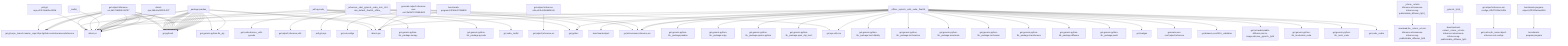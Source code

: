 graph TD
    app-mlperf-inference,d775cac873ee4231_(_reference,_sdxl,_pytorch,_cuda,_test,_r5.0-dev_default,_float16,_offline_) --> detect,os
    app-mlperf-inference,d775cac873ee4231_(_reference,_sdxl,_pytorch,_cuda,_test,_r5.0-dev_default,_float16,_offline_) --> get,sys-utils-cm
    app-mlperf-inference,d775cac873ee4231_(_reference,_sdxl,_pytorch,_cuda,_test,_r5.0-dev_default,_float16,_offline_) --> get,python
    get-mlperf-inference-src,4b57186581024797 --> detect,os
    get-mlperf-inference-src,4b57186581024797 --> get,python3
    get-mlperf-inference-src,4b57186581024797 --> get,git,repo,_branch.master,_repo.https://github.com/mlcommons/inference
    app-mlperf-inference,d775cac873ee4231_(_reference,_sdxl,_pytorch,_cuda,_test,_r5.0-dev_default,_float16,_offline_) --> get,mlcommons,inference,src
    pull-git-repo,c23132ed65c4421d --> detect,os
    app-mlperf-inference,d775cac873ee4231_(_reference,_sdxl,_pytorch,_cuda,_test,_r5.0-dev_default,_float16,_offline_) --> pull,git,repo
    get-mlperf-inference-src,4b57186581024797 --> detect,os
    get-mlperf-inference-src,4b57186581024797 --> get,python3
    get-mlperf-inference-src,4b57186581024797 --> get,git,repo,_branch.master,_repo.https://github.com/mlcommons/inference
    get-mlperf-inference-utils,e341e5f86d8342e5 --> get,mlperf,inference,src
    app-mlperf-inference,d775cac873ee4231_(_reference,_sdxl,_pytorch,_cuda,_test,_r5.0-dev_default,_float16,_offline_) --> get,mlperf,inference,utils
    get-cuda,46d133d9ef92422d_(_toolkit_) --> detect,os
    get-cuda-devices,7a3ede4d3558427a_(_with-pycuda_) --> get,cuda,_toolkit
    get-cuda-devices,7a3ede4d3558427a_(_with-pycuda_) --> get,python3
    get-generic-python-lib,94b62a682bc44791_(_package.pycuda_) --> detect,os
    detect-cpu,586c8a43320142f7 --> detect,os
    get-generic-python-lib,94b62a682bc44791_(_package.pycuda_) --> detect,cpu
    get-generic-python-lib,94b62a682bc44791_(_package.pycuda_) --> get,python3
    get-generic-python-lib,94b62a682bc44791_(_pip_) --> get,python3
    get-generic-python-lib,94b62a682bc44791_(_package.pycuda_) --> get,generic-python-lib,_pip
    get-cuda-devices,7a3ede4d3558427a_(_with-pycuda_) --> get,generic-python-lib,_package.pycuda
    get-generic-python-lib,94b62a682bc44791_(_package.numpy_) --> detect,os
    detect-cpu,586c8a43320142f7 --> detect,os
    get-generic-python-lib,94b62a682bc44791_(_package.numpy_) --> detect,cpu
    get-generic-python-lib,94b62a682bc44791_(_package.numpy_) --> get,python3
    get-generic-python-lib,94b62a682bc44791_(_pip_) --> get,python3
    get-generic-python-lib,94b62a682bc44791_(_package.numpy_) --> get,generic-python-lib,_pip
    get-cuda-devices,7a3ede4d3558427a_(_with-pycuda_) --> get,generic-python-lib,_package.numpy
    app-mlperf-inference,d775cac873ee4231_(_reference,_sdxl,_pytorch,_cuda,_test,_r5.0-dev_default,_float16,_offline_) --> get,cuda-devices,_with-pycuda
    app-mlperf-inference-mlcommons-python,ff149e9781fc4b65_(_offline,_pytorch,_sdxl,_cuda,_float16_) --> detect,os
    detect-cpu,586c8a43320142f7 --> detect,os
    app-mlperf-inference-mlcommons-python,ff149e9781fc4b65_(_offline,_pytorch,_sdxl,_cuda,_float16_) --> detect,cpu
    app-mlperf-inference-mlcommons-python,ff149e9781fc4b65_(_offline,_pytorch,_sdxl,_cuda,_float16_) --> get,sys-utils-cm
    app-mlperf-inference-mlcommons-python,ff149e9781fc4b65_(_offline,_pytorch,_sdxl,_cuda,_float16_) --> get,python
    app-mlperf-inference-mlcommons-python,ff149e9781fc4b65_(_offline,_pytorch,_sdxl,_cuda,_float16_) --> get,cuda,_cudnn
    get-generic-python-lib,94b62a682bc44791_(_torch_cuda_) --> get,python3
    app-mlperf-inference-mlcommons-python,ff149e9781fc4b65_(_offline,_pytorch,_sdxl,_cuda,_float16_) --> get,generic-python-lib,_torch_cuda
    get-generic-python-lib,94b62a682bc44791_(_torchvision_cuda_) --> get,python3
    app-mlperf-inference-mlcommons-python,ff149e9781fc4b65_(_offline,_pytorch,_sdxl,_cuda,_float16_) --> get,generic-python-lib,_torchvision_cuda
    download-and-extract,c67e81a4ce2649f5_(_rclone,_url.mlc-inference:mlcommons-inference-wg-public/stable_diffusion_fp16_) --> download,file,_rclone,_url.mlc-inference:mlcommons-inference-wg-public/stable_diffusion_fp16
    get-ml-model-stable-diffusion,22c6516b2d4d4c23_(_pytorch,_fp16_) --> download-and-extract,_rclone,_url.mlc-inference:mlcommons-inference-wg-public/stable_diffusion_fp16
    app-mlperf-inference-mlcommons-python,ff149e9781fc4b65_(_offline,_pytorch,_sdxl,_cuda,_float16_) --> get,ml-model,stable-diffusion,text-to-image,sdxl,raw,_pytorch,_fp16
    app-mlperf-inference-mlcommons-python,ff149e9781fc4b65_(_offline,_pytorch,_sdxl,_cuda,_float16_) --> get,dataset,coco2014,_validation
    generate-mlperf-inference-user-conf,3af4475745964b93 --> detect,os
    detect-cpu,586c8a43320142f7 --> detect,os
    generate-mlperf-inference-user-conf,3af4475745964b93 --> detect,cpu
    generate-mlperf-inference-user-conf,3af4475745964b93 --> get,python
    get-mlperf-inference-src,4b57186581024797 --> detect,os
    get-mlperf-inference-src,4b57186581024797 --> get,python3
    get-mlperf-inference-src,4b57186581024797 --> get,git,repo,_branch.master,_repo.https://github.com/mlcommons/inference
    generate-mlperf-inference-user-conf,3af4475745964b93 --> get,mlcommons,inference,src
    get-mlperf-inference-sut-configs,c2fbf72009e2445b --> get,cache,dir,_name.mlperf-inference-sut-configs
    generate-mlperf-inference-user-conf,3af4475745964b93 --> get,sut,configs
    app-mlperf-inference-mlcommons-python,ff149e9781fc4b65_(_offline,_pytorch,_sdxl,_cuda,_float16_) --> generate,user-conf,mlperf,inference
    app-mlperf-inference-mlcommons-python,ff149e9781fc4b65_(_offline,_pytorch,_sdxl,_cuda,_float16_) --> get,loadgen
    get-mlperf-inference-src,4b57186581024797 --> detect,os
    get-mlperf-inference-src,4b57186581024797 --> get,python3
    get-mlperf-inference-src,4b57186581024797 --> get,git,repo,_branch.master,_repo.https://github.com/mlcommons/inference
    app-mlperf-inference-mlcommons-python,ff149e9781fc4b65_(_offline,_pytorch,_sdxl,_cuda,_float16_) --> get,mlcommons,inference,src
    app-mlperf-inference-mlcommons-python,ff149e9781fc4b65_(_offline,_pytorch,_sdxl,_cuda,_float16_) --> get,mlcommons,inference,src
    get-generic-python-lib,94b62a682bc44791_(_package.psutil_) --> get,python3
    app-mlperf-inference-mlcommons-python,ff149e9781fc4b65_(_offline,_pytorch,_sdxl,_cuda,_float16_) --> get,generic-python-lib,_package.psutil
    get-generic-python-lib,94b62a682bc44791_(_package.diffusers_) --> get,python3
    app-mlperf-inference-mlcommons-python,ff149e9781fc4b65_(_offline,_pytorch,_sdxl,_cuda,_float16_) --> get,generic-python-lib,_package.diffusers
    get-generic-python-lib,94b62a682bc44791_(_package.transformers_) --> get,python3
    app-mlperf-inference-mlcommons-python,ff149e9781fc4b65_(_offline,_pytorch,_sdxl,_cuda,_float16_) --> get,generic-python-lib,_package.transformers
    get-generic-python-lib,94b62a682bc44791_(_package.torchvision_) --> get,python3
    app-mlperf-inference-mlcommons-python,ff149e9781fc4b65_(_offline,_pytorch,_sdxl,_cuda,_float16_) --> get,generic-python-lib,_package.torchvision
    get-generic-python-lib,94b62a682bc44791_(_package.accelerate_) --> get,python3
    app-mlperf-inference-mlcommons-python,ff149e9781fc4b65_(_offline,_pytorch,_sdxl,_cuda,_float16_) --> get,generic-python-lib,_package.accelerate
    get-generic-python-lib,94b62a682bc44791_(_package.torchmetrics_) --> get,python3
    app-mlperf-inference-mlcommons-python,ff149e9781fc4b65_(_offline,_pytorch,_sdxl,_cuda,_float16_) --> get,generic-python-lib,_package.torchmetrics
    get-generic-python-lib,94b62a682bc44791_(_package.torch-fidelity_) --> get,python3
    app-mlperf-inference-mlcommons-python,ff149e9781fc4b65_(_offline,_pytorch,_sdxl,_cuda,_float16_) --> get,generic-python-lib,_package.torch-fidelity
    get-generic-python-lib,94b62a682bc44791_(_package.open_clip_torch_) --> get,python3
    app-mlperf-inference-mlcommons-python,ff149e9781fc4b65_(_offline,_pytorch,_sdxl,_cuda,_float16_) --> get,generic-python-lib,_package.open_clip_torch
    get-generic-python-lib,94b62a682bc44791_(_package.opencv-python_) --> get,python3
    app-mlperf-inference-mlcommons-python,ff149e9781fc4b65_(_offline,_pytorch,_sdxl,_cuda,_float16_) --> get,generic-python-lib,_package.opencv-python
    get-generic-python-lib,94b62a682bc44791_(_package.scipy_) --> get,python3
    app-mlperf-inference-mlcommons-python,ff149e9781fc4b65_(_offline,_pytorch,_sdxl,_cuda,_float16_) --> get,generic-python-lib,_package.scipy
    get-generic-python-lib,94b62a682bc44791_(_package.pandas_) --> get,python3
    app-mlperf-inference-mlcommons-python,ff149e9781fc4b65_(_offline,_pytorch,_sdxl,_cuda,_float16_) --> get,generic-python-lib,_package.pandas
    detect-cpu,586c8a43320142f7 --> detect,os
    benchmark-program,19f369ef47084895 --> detect,cpu
    benchmark-program-mlperf,cfff0132a8aa4018 --> benchmark-program,program
    app-mlperf-inference-mlcommons-python,ff149e9781fc4b65_(_offline,_pytorch,_sdxl,_cuda,_float16_) --> benchmark-mlperf